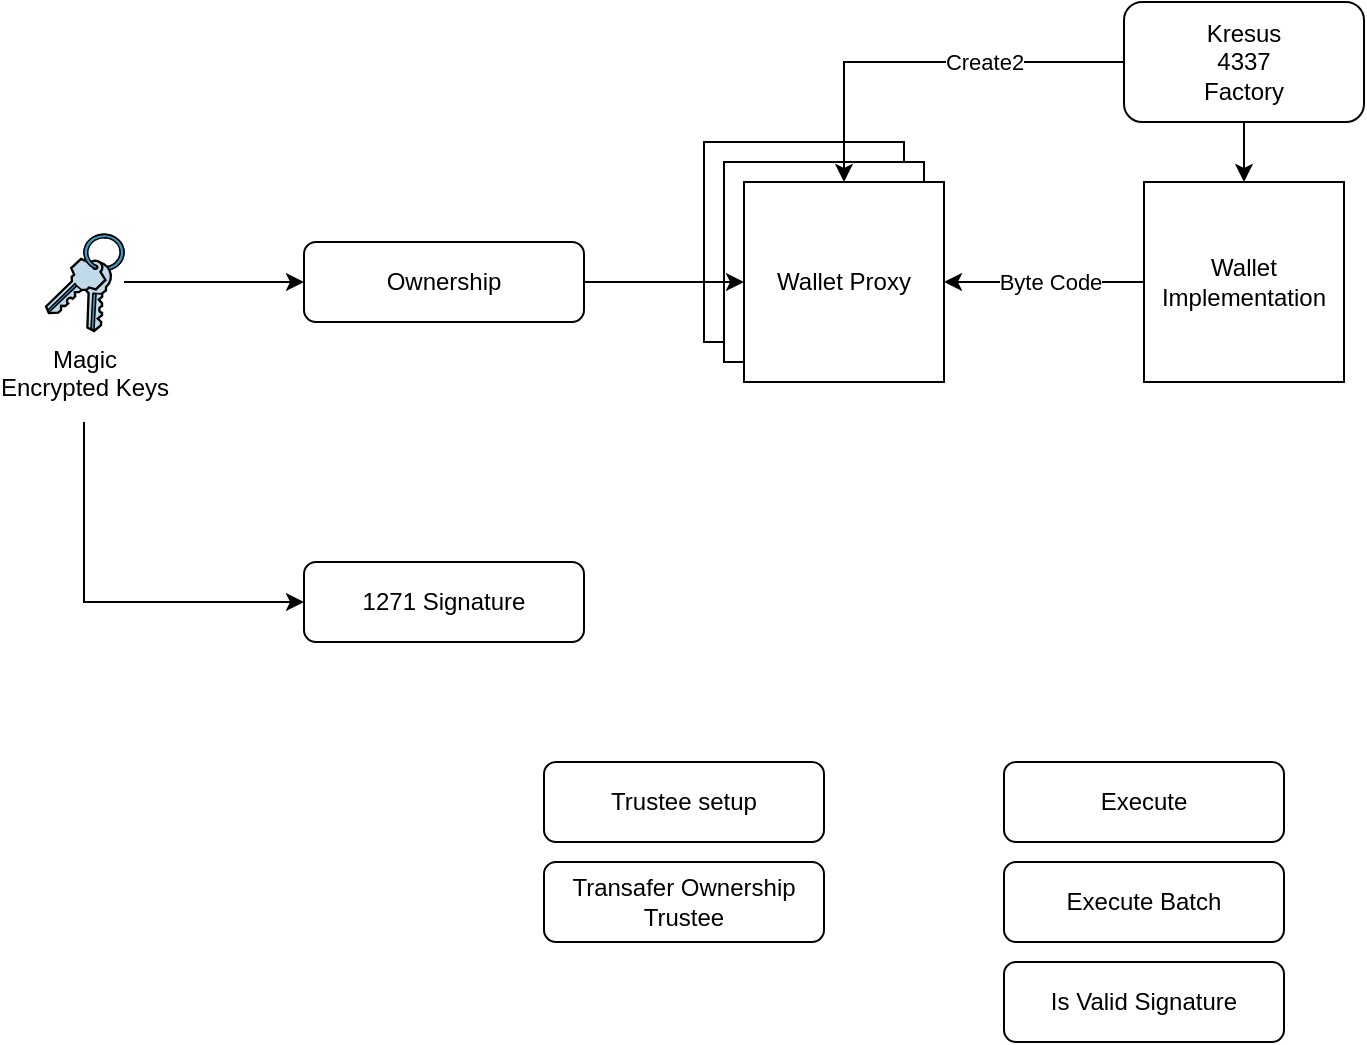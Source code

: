 <mxfile version="26.0.16">
  <diagram name="Page-1" id="ECbBFmetKhTGnj-cMGHT">
    <mxGraphModel dx="1114" dy="550" grid="1" gridSize="10" guides="1" tooltips="1" connect="1" arrows="1" fold="1" page="1" pageScale="1" pageWidth="850" pageHeight="1100" math="0" shadow="0">
      <root>
        <mxCell id="0" />
        <mxCell id="1" parent="0" />
        <mxCell id="Gq1O3nBwWOJLRT3mH5RI-9" value="" style="edgeStyle=orthogonalEdgeStyle;rounded=0;orthogonalLoop=1;jettySize=auto;html=1;" edge="1" parent="1" source="Gq1O3nBwWOJLRT3mH5RI-2" target="Gq1O3nBwWOJLRT3mH5RI-3">
          <mxGeometry relative="1" as="geometry" />
        </mxCell>
        <mxCell id="Gq1O3nBwWOJLRT3mH5RI-2" value="Kresus&lt;br&gt;4337&lt;br&gt;Factory" style="rounded=1;whiteSpace=wrap;html=1;" vertex="1" parent="1">
          <mxGeometry x="620" y="40" width="120" height="60" as="geometry" />
        </mxCell>
        <mxCell id="Gq1O3nBwWOJLRT3mH5RI-8" style="edgeStyle=orthogonalEdgeStyle;rounded=0;orthogonalLoop=1;jettySize=auto;html=1;" edge="1" parent="1" source="Gq1O3nBwWOJLRT3mH5RI-3" target="Gq1O3nBwWOJLRT3mH5RI-6">
          <mxGeometry relative="1" as="geometry" />
        </mxCell>
        <mxCell id="Gq1O3nBwWOJLRT3mH5RI-19" value="Byte Code" style="edgeLabel;html=1;align=center;verticalAlign=middle;resizable=0;points=[];" vertex="1" connectable="0" parent="Gq1O3nBwWOJLRT3mH5RI-8">
          <mxGeometry x="-0.057" y="-3" relative="1" as="geometry">
            <mxPoint y="3" as="offset" />
          </mxGeometry>
        </mxCell>
        <mxCell id="Gq1O3nBwWOJLRT3mH5RI-3" value="Wallet Implementation" style="whiteSpace=wrap;html=1;aspect=fixed;" vertex="1" parent="1">
          <mxGeometry x="630" y="130" width="100" height="100" as="geometry" />
        </mxCell>
        <mxCell id="Gq1O3nBwWOJLRT3mH5RI-7" value="" style="group" vertex="1" connectable="0" parent="1">
          <mxGeometry x="410" y="110" width="120" height="120" as="geometry" />
        </mxCell>
        <mxCell id="Gq1O3nBwWOJLRT3mH5RI-4" value="Wallet Proxy" style="whiteSpace=wrap;html=1;aspect=fixed;" vertex="1" parent="Gq1O3nBwWOJLRT3mH5RI-7">
          <mxGeometry width="100" height="100" as="geometry" />
        </mxCell>
        <mxCell id="Gq1O3nBwWOJLRT3mH5RI-5" value="Wallet Proxy" style="whiteSpace=wrap;html=1;aspect=fixed;" vertex="1" parent="Gq1O3nBwWOJLRT3mH5RI-7">
          <mxGeometry x="10" y="10" width="100" height="100" as="geometry" />
        </mxCell>
        <mxCell id="Gq1O3nBwWOJLRT3mH5RI-6" value="Wallet Proxy" style="whiteSpace=wrap;html=1;aspect=fixed;" vertex="1" parent="Gq1O3nBwWOJLRT3mH5RI-7">
          <mxGeometry x="20" y="20" width="100" height="100" as="geometry" />
        </mxCell>
        <mxCell id="Gq1O3nBwWOJLRT3mH5RI-20" value="" style="edgeStyle=orthogonalEdgeStyle;rounded=0;orthogonalLoop=1;jettySize=auto;html=1;" edge="1" parent="1" source="Gq1O3nBwWOJLRT3mH5RI-10" target="Gq1O3nBwWOJLRT3mH5RI-6">
          <mxGeometry relative="1" as="geometry" />
        </mxCell>
        <mxCell id="Gq1O3nBwWOJLRT3mH5RI-10" value="Ownership" style="rounded=1;whiteSpace=wrap;html=1;" vertex="1" parent="1">
          <mxGeometry x="210" y="160" width="140" height="40" as="geometry" />
        </mxCell>
        <mxCell id="Gq1O3nBwWOJLRT3mH5RI-11" value="Execute" style="rounded=1;whiteSpace=wrap;html=1;" vertex="1" parent="1">
          <mxGeometry x="560" y="420" width="140" height="40" as="geometry" />
        </mxCell>
        <mxCell id="Gq1O3nBwWOJLRT3mH5RI-12" value="Transafer Ownership&lt;div&gt;Trustee&lt;/div&gt;" style="rounded=1;whiteSpace=wrap;html=1;" vertex="1" parent="1">
          <mxGeometry x="330" y="470" width="140" height="40" as="geometry" />
        </mxCell>
        <mxCell id="Gq1O3nBwWOJLRT3mH5RI-13" value="Trustee setup" style="rounded=1;whiteSpace=wrap;html=1;" vertex="1" parent="1">
          <mxGeometry x="330" y="420" width="140" height="40" as="geometry" />
        </mxCell>
        <mxCell id="Gq1O3nBwWOJLRT3mH5RI-14" value="Execute Batch" style="rounded=1;whiteSpace=wrap;html=1;" vertex="1" parent="1">
          <mxGeometry x="560" y="470" width="140" height="40" as="geometry" />
        </mxCell>
        <mxCell id="Gq1O3nBwWOJLRT3mH5RI-15" value="Is Valid Signature" style="rounded=1;whiteSpace=wrap;html=1;" vertex="1" parent="1">
          <mxGeometry x="560" y="520" width="140" height="40" as="geometry" />
        </mxCell>
        <mxCell id="Gq1O3nBwWOJLRT3mH5RI-17" style="edgeStyle=orthogonalEdgeStyle;rounded=0;orthogonalLoop=1;jettySize=auto;html=1;" edge="1" parent="1" source="Gq1O3nBwWOJLRT3mH5RI-2" target="Gq1O3nBwWOJLRT3mH5RI-6">
          <mxGeometry relative="1" as="geometry" />
        </mxCell>
        <mxCell id="Gq1O3nBwWOJLRT3mH5RI-18" value="Create2" style="edgeLabel;html=1;align=center;verticalAlign=middle;resizable=0;points=[];" vertex="1" connectable="0" parent="Gq1O3nBwWOJLRT3mH5RI-17">
          <mxGeometry x="-0.038" y="1" relative="1" as="geometry">
            <mxPoint x="26" y="-1" as="offset" />
          </mxGeometry>
        </mxCell>
        <mxCell id="Gq1O3nBwWOJLRT3mH5RI-22" style="edgeStyle=orthogonalEdgeStyle;rounded=0;orthogonalLoop=1;jettySize=auto;html=1;" edge="1" parent="1" source="Gq1O3nBwWOJLRT3mH5RI-21" target="Gq1O3nBwWOJLRT3mH5RI-10">
          <mxGeometry relative="1" as="geometry" />
        </mxCell>
        <mxCell id="Gq1O3nBwWOJLRT3mH5RI-24" style="edgeStyle=orthogonalEdgeStyle;rounded=0;orthogonalLoop=1;jettySize=auto;html=1;entryX=0;entryY=0.5;entryDx=0;entryDy=0;" edge="1" parent="1" target="Gq1O3nBwWOJLRT3mH5RI-23">
          <mxGeometry relative="1" as="geometry">
            <mxPoint x="100" y="250" as="sourcePoint" />
            <Array as="points">
              <mxPoint x="100" y="340" />
            </Array>
          </mxGeometry>
        </mxCell>
        <mxCell id="Gq1O3nBwWOJLRT3mH5RI-21" value="Magic&lt;div&gt;Encrypted Keys&lt;/div&gt;" style="shape=mxgraph.cisco.misc.keys;html=1;pointerEvents=1;dashed=0;fillColor=#036897;strokeColor=#ffffff;strokeWidth=2;verticalLabelPosition=bottom;verticalAlign=top;align=center;outlineConnect=0;" vertex="1" parent="1">
          <mxGeometry x="80" y="155.5" width="40" height="49" as="geometry" />
        </mxCell>
        <mxCell id="Gq1O3nBwWOJLRT3mH5RI-23" value="1271 Signature" style="rounded=1;whiteSpace=wrap;html=1;" vertex="1" parent="1">
          <mxGeometry x="210" y="320" width="140" height="40" as="geometry" />
        </mxCell>
      </root>
    </mxGraphModel>
  </diagram>
</mxfile>

